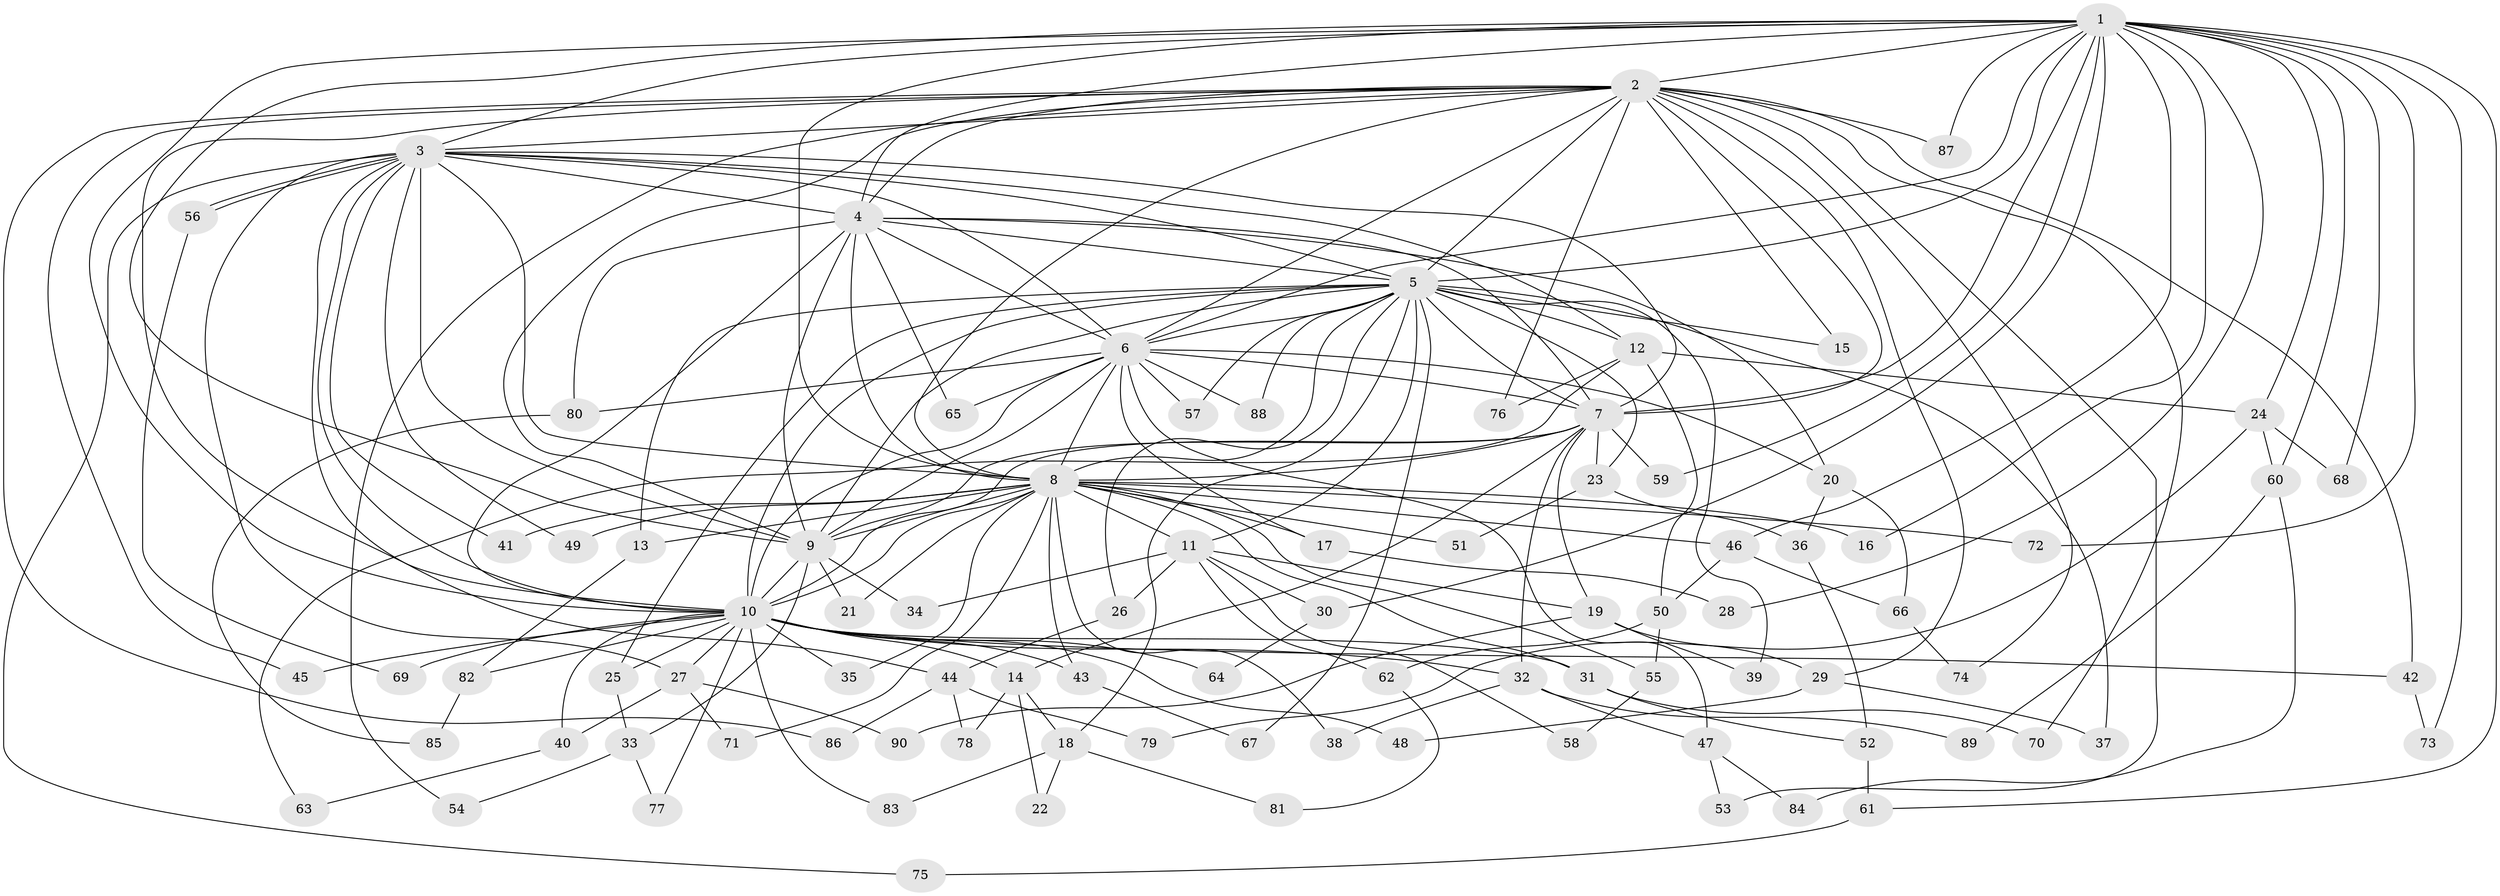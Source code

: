 // Generated by graph-tools (version 1.1) at 2025/14/03/09/25 04:14:03]
// undirected, 90 vertices, 205 edges
graph export_dot {
graph [start="1"]
  node [color=gray90,style=filled];
  1;
  2;
  3;
  4;
  5;
  6;
  7;
  8;
  9;
  10;
  11;
  12;
  13;
  14;
  15;
  16;
  17;
  18;
  19;
  20;
  21;
  22;
  23;
  24;
  25;
  26;
  27;
  28;
  29;
  30;
  31;
  32;
  33;
  34;
  35;
  36;
  37;
  38;
  39;
  40;
  41;
  42;
  43;
  44;
  45;
  46;
  47;
  48;
  49;
  50;
  51;
  52;
  53;
  54;
  55;
  56;
  57;
  58;
  59;
  60;
  61;
  62;
  63;
  64;
  65;
  66;
  67;
  68;
  69;
  70;
  71;
  72;
  73;
  74;
  75;
  76;
  77;
  78;
  79;
  80;
  81;
  82;
  83;
  84;
  85;
  86;
  87;
  88;
  89;
  90;
  1 -- 2;
  1 -- 3;
  1 -- 4;
  1 -- 5;
  1 -- 6;
  1 -- 7;
  1 -- 8;
  1 -- 9;
  1 -- 10;
  1 -- 16;
  1 -- 24;
  1 -- 28;
  1 -- 30;
  1 -- 46;
  1 -- 59;
  1 -- 60;
  1 -- 61;
  1 -- 68;
  1 -- 72;
  1 -- 73;
  1 -- 87;
  2 -- 3;
  2 -- 4;
  2 -- 5;
  2 -- 6;
  2 -- 7;
  2 -- 8;
  2 -- 9;
  2 -- 10;
  2 -- 15;
  2 -- 29;
  2 -- 42;
  2 -- 45;
  2 -- 53;
  2 -- 54;
  2 -- 70;
  2 -- 74;
  2 -- 76;
  2 -- 86;
  2 -- 87;
  3 -- 4;
  3 -- 5;
  3 -- 6;
  3 -- 7;
  3 -- 8;
  3 -- 9;
  3 -- 10;
  3 -- 12;
  3 -- 27;
  3 -- 41;
  3 -- 44;
  3 -- 49;
  3 -- 56;
  3 -- 56;
  3 -- 75;
  4 -- 5;
  4 -- 6;
  4 -- 7;
  4 -- 8;
  4 -- 9;
  4 -- 10;
  4 -- 20;
  4 -- 65;
  4 -- 80;
  5 -- 6;
  5 -- 7;
  5 -- 8;
  5 -- 9;
  5 -- 10;
  5 -- 11;
  5 -- 12;
  5 -- 13;
  5 -- 15;
  5 -- 18;
  5 -- 23;
  5 -- 25;
  5 -- 26;
  5 -- 37;
  5 -- 39;
  5 -- 57;
  5 -- 67;
  5 -- 88;
  6 -- 7;
  6 -- 8;
  6 -- 9;
  6 -- 10;
  6 -- 17;
  6 -- 20;
  6 -- 47;
  6 -- 57;
  6 -- 65;
  6 -- 80;
  6 -- 88;
  7 -- 8;
  7 -- 9;
  7 -- 10;
  7 -- 14;
  7 -- 19;
  7 -- 23;
  7 -- 32;
  7 -- 59;
  8 -- 9;
  8 -- 10;
  8 -- 11;
  8 -- 13;
  8 -- 16;
  8 -- 17;
  8 -- 21;
  8 -- 31;
  8 -- 35;
  8 -- 38;
  8 -- 41;
  8 -- 43;
  8 -- 46;
  8 -- 49;
  8 -- 51;
  8 -- 55;
  8 -- 71;
  8 -- 72;
  9 -- 10;
  9 -- 21;
  9 -- 33;
  9 -- 34;
  10 -- 14;
  10 -- 25;
  10 -- 27;
  10 -- 31;
  10 -- 32;
  10 -- 35;
  10 -- 40;
  10 -- 42;
  10 -- 43;
  10 -- 45;
  10 -- 48;
  10 -- 64;
  10 -- 69;
  10 -- 77;
  10 -- 82;
  10 -- 83;
  11 -- 19;
  11 -- 26;
  11 -- 30;
  11 -- 34;
  11 -- 58;
  11 -- 62;
  12 -- 24;
  12 -- 50;
  12 -- 63;
  12 -- 76;
  13 -- 82;
  14 -- 18;
  14 -- 22;
  14 -- 78;
  17 -- 28;
  18 -- 22;
  18 -- 81;
  18 -- 83;
  19 -- 29;
  19 -- 39;
  19 -- 90;
  20 -- 36;
  20 -- 66;
  23 -- 36;
  23 -- 51;
  24 -- 60;
  24 -- 68;
  24 -- 79;
  25 -- 33;
  26 -- 44;
  27 -- 40;
  27 -- 71;
  27 -- 90;
  29 -- 37;
  29 -- 48;
  30 -- 64;
  31 -- 52;
  31 -- 70;
  32 -- 38;
  32 -- 47;
  32 -- 89;
  33 -- 54;
  33 -- 77;
  36 -- 52;
  40 -- 63;
  42 -- 73;
  43 -- 67;
  44 -- 78;
  44 -- 79;
  44 -- 86;
  46 -- 50;
  46 -- 66;
  47 -- 53;
  47 -- 84;
  50 -- 55;
  50 -- 62;
  52 -- 61;
  55 -- 58;
  56 -- 69;
  60 -- 84;
  60 -- 89;
  61 -- 75;
  62 -- 81;
  66 -- 74;
  80 -- 85;
  82 -- 85;
}
